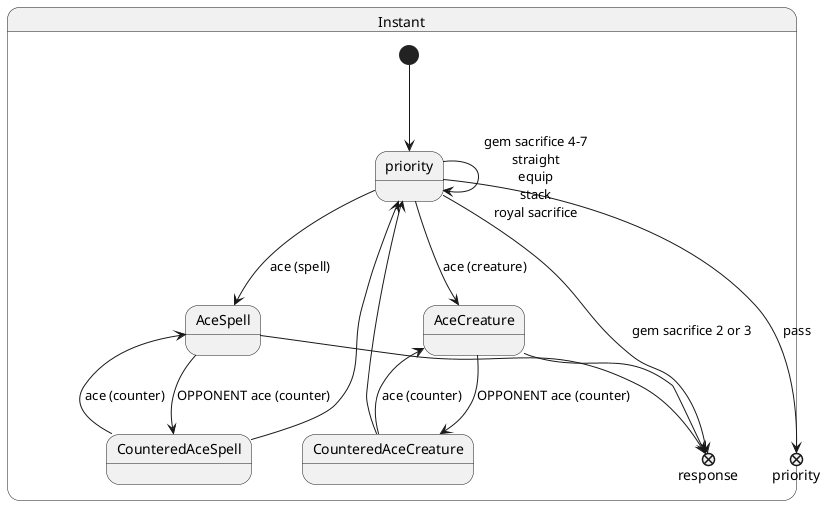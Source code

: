 @startuml

state Instant {
  [*] --> priority
  priority --> priorityO : pass
  state "priority" as priorityO <<exitpoint>>
  state response <<exitpoint>>
  priority --> AceCreature : ace (creature)
  priority --> AceSpell : ace (spell)
  AceCreature --> CounteredAceCreature : OPPONENT ace (counter)
  AceCreature --> response
  CounteredAceCreature --> AceCreature : ace (counter)
  CounteredAceCreature --> priority
  AceSpell --> CounteredAceSpell : OPPONENT ace (counter)
  AceSpell --> response
  CounteredAceSpell --> AceSpell : ace (counter)
  CounteredAceSpell --> priority
  priority --> priority : gem sacrifice 4-7\nstraight\nequip\nstack\nroyal sacrifice
  priority --> response : gem sacrifice 2 or 3
}

@enduml

